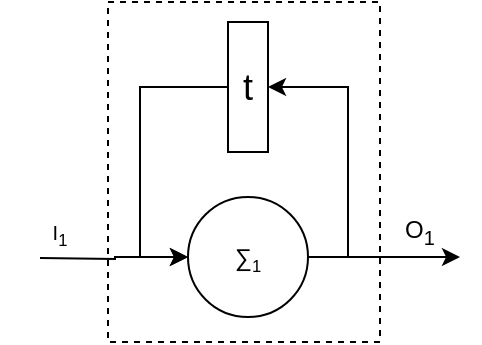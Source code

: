 <mxfile version="21.0.6" type="github">
  <diagram name="第 1 页" id="Jt0CBjjWfTXspf5INsl5">
    <mxGraphModel dx="478" dy="276" grid="1" gridSize="10" guides="1" tooltips="1" connect="1" arrows="1" fold="1" page="1" pageScale="1" pageWidth="827" pageHeight="1169" math="0" shadow="0">
      <root>
        <mxCell id="0" />
        <mxCell id="1" parent="0" />
        <mxCell id="7DBT-qFl4_m5bUdalYO6-15" value="" style="rounded=0;whiteSpace=wrap;html=1;dashed=1;" vertex="1" parent="1">
          <mxGeometry x="234" y="100" width="136" height="170" as="geometry" />
        </mxCell>
        <mxCell id="7DBT-qFl4_m5bUdalYO6-4" value="&lt;font style=&quot;font-size: 18px;&quot;&gt;t&lt;/font&gt;" style="rounded=0;whiteSpace=wrap;html=1;" vertex="1" parent="1">
          <mxGeometry x="294" y="110" width="20" height="65" as="geometry" />
        </mxCell>
        <mxCell id="7DBT-qFl4_m5bUdalYO6-7" style="edgeStyle=orthogonalEdgeStyle;rounded=0;orthogonalLoop=1;jettySize=auto;html=1;exitX=1;exitY=0.5;exitDx=0;exitDy=0;entryX=1;entryY=0.5;entryDx=0;entryDy=0;" edge="1" parent="1" source="7DBT-qFl4_m5bUdalYO6-5" target="7DBT-qFl4_m5bUdalYO6-4">
          <mxGeometry relative="1" as="geometry" />
        </mxCell>
        <mxCell id="7DBT-qFl4_m5bUdalYO6-5" value="∑&lt;span style=&quot;font-size: 10px;&quot;&gt;&lt;sub&gt;1&lt;/sub&gt;&lt;/span&gt;" style="ellipse;whiteSpace=wrap;html=1;aspect=fixed;" vertex="1" parent="1">
          <mxGeometry x="274" y="197.5" width="60" height="60" as="geometry" />
        </mxCell>
        <mxCell id="7DBT-qFl4_m5bUdalYO6-9" style="edgeStyle=orthogonalEdgeStyle;rounded=0;orthogonalLoop=1;jettySize=auto;html=1;exitX=0;exitY=0.5;exitDx=0;exitDy=0;entryX=0;entryY=0.5;entryDx=0;entryDy=0;" edge="1" parent="1" source="7DBT-qFl4_m5bUdalYO6-4" target="7DBT-qFl4_m5bUdalYO6-5">
          <mxGeometry relative="1" as="geometry">
            <mxPoint x="344" y="238" as="sourcePoint" />
            <mxPoint x="324" y="153" as="targetPoint" />
            <Array as="points">
              <mxPoint x="250" y="143" />
              <mxPoint x="250" y="228" />
            </Array>
          </mxGeometry>
        </mxCell>
        <mxCell id="7DBT-qFl4_m5bUdalYO6-10" style="edgeStyle=orthogonalEdgeStyle;rounded=0;orthogonalLoop=1;jettySize=auto;html=1;exitX=1;exitY=0.5;exitDx=0;exitDy=0;entryX=0;entryY=0.5;entryDx=0;entryDy=0;" edge="1" parent="1" source="7DBT-qFl4_m5bUdalYO6-5">
          <mxGeometry relative="1" as="geometry">
            <mxPoint x="344" y="238" as="sourcePoint" />
            <mxPoint x="410" y="227.5" as="targetPoint" />
          </mxGeometry>
        </mxCell>
        <mxCell id="7DBT-qFl4_m5bUdalYO6-13" value="" style="edgeStyle=orthogonalEdgeStyle;rounded=0;orthogonalLoop=1;jettySize=auto;html=1;" edge="1" parent="1" target="7DBT-qFl4_m5bUdalYO6-5">
          <mxGeometry relative="1" as="geometry">
            <mxPoint x="200" y="228" as="sourcePoint" />
          </mxGeometry>
        </mxCell>
        <mxCell id="7DBT-qFl4_m5bUdalYO6-16" value="O&lt;sub&gt;1&lt;/sub&gt;" style="text;strokeColor=none;align=center;fillColor=none;html=1;verticalAlign=middle;whiteSpace=wrap;rounded=0;" vertex="1" parent="1">
          <mxGeometry x="360" y="200" width="60" height="30" as="geometry" />
        </mxCell>
        <mxCell id="7DBT-qFl4_m5bUdalYO6-17" value="&lt;span style=&quot;font-size: 10px;&quot;&gt;I&lt;sub&gt;1&lt;/sub&gt;&lt;/span&gt;" style="text;strokeColor=none;align=center;fillColor=none;html=1;verticalAlign=middle;whiteSpace=wrap;rounded=0;" vertex="1" parent="1">
          <mxGeometry x="180" y="200" width="60" height="30" as="geometry" />
        </mxCell>
      </root>
    </mxGraphModel>
  </diagram>
</mxfile>
